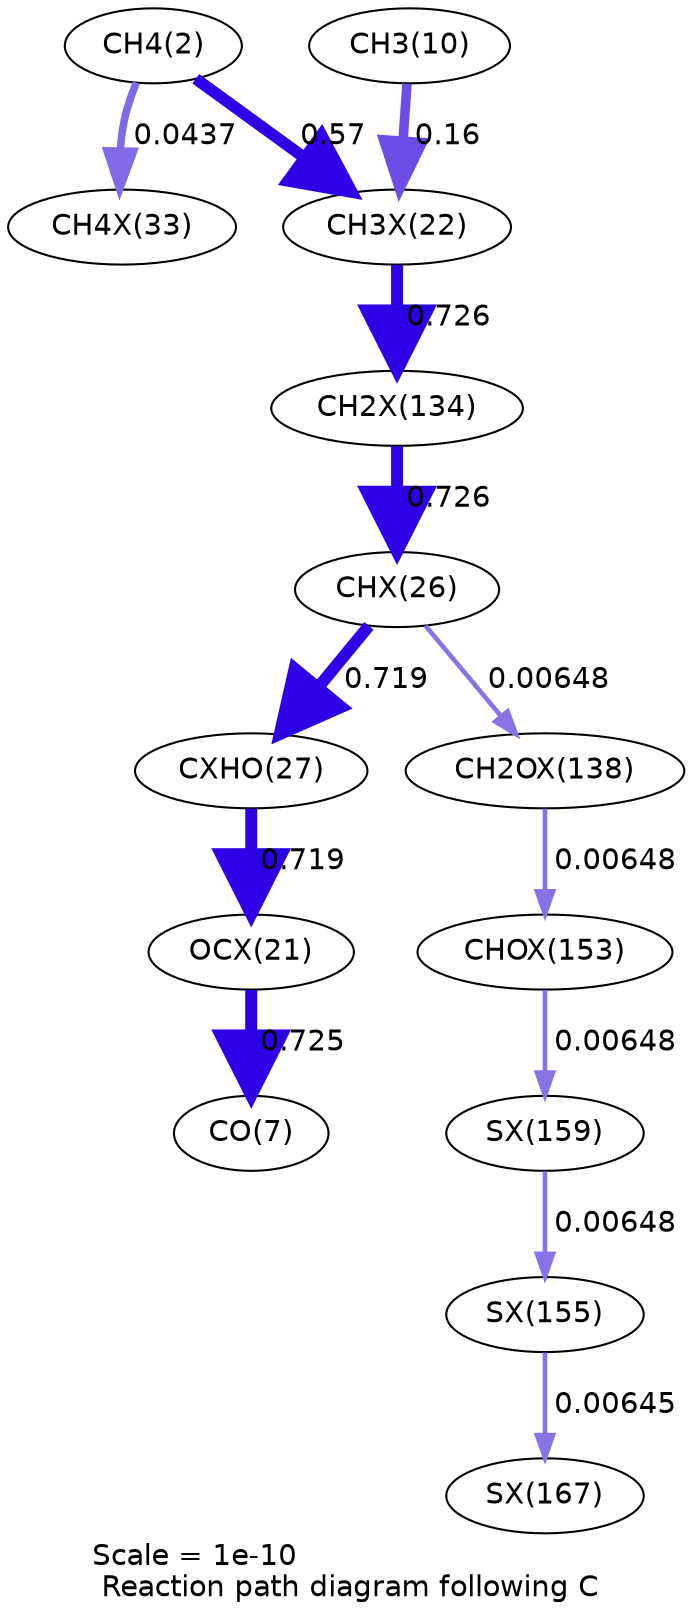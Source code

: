 digraph reaction_paths {
center=1;
s4 -> s31[fontname="Helvetica", penwidth=3.64, arrowsize=1.82, color="0.7, 0.544, 0.9"
, label=" 0.0437"];
s4 -> s26[fontname="Helvetica", penwidth=5.58, arrowsize=2.79, color="0.7, 1.07, 0.9"
, label=" 0.57"];
s12 -> s26[fontname="Helvetica", penwidth=4.61, arrowsize=2.31, color="0.7, 0.66, 0.9"
, label=" 0.16"];
s26 -> s40[fontname="Helvetica", penwidth=5.76, arrowsize=2.88, color="0.7, 1.23, 0.9"
, label=" 0.726"];
s40 -> s29[fontname="Helvetica", penwidth=5.76, arrowsize=2.88, color="0.7, 1.23, 0.9"
, label=" 0.726"];
s29 -> s30[fontname="Helvetica", penwidth=5.75, arrowsize=2.88, color="0.7, 1.22, 0.9"
, label=" 0.719"];
s29 -> s42[fontname="Helvetica", penwidth=2.2, arrowsize=1.1, color="0.7, 0.506, 0.9"
, label=" 0.00648"];
s30 -> s25[fontname="Helvetica", penwidth=5.75, arrowsize=2.88, color="0.7, 1.22, 0.9"
, label=" 0.719"];
s25 -> s9[fontname="Helvetica", penwidth=5.76, arrowsize=2.88, color="0.7, 1.22, 0.9"
, label=" 0.725"];
s42 -> s43[fontname="Helvetica", penwidth=2.2, arrowsize=1.1, color="0.7, 0.506, 0.9"
, label=" 0.00648"];
s43 -> s45[fontname="Helvetica", penwidth=2.2, arrowsize=1.1, color="0.7, 0.506, 0.9"
, label=" 0.00648"];
s45 -> s44[fontname="Helvetica", penwidth=2.2, arrowsize=1.1, color="0.7, 0.506, 0.9"
, label=" 0.00648"];
s44 -> s46[fontname="Helvetica", penwidth=2.19, arrowsize=1.1, color="0.7, 0.506, 0.9"
, label=" 0.00645"];
s4 [ fontname="Helvetica", label="CH4(2)"];
s9 [ fontname="Helvetica", label="CO(7)"];
s12 [ fontname="Helvetica", label="CH3(10)"];
s25 [ fontname="Helvetica", label="OCX(21)"];
s26 [ fontname="Helvetica", label="CH3X(22)"];
s29 [ fontname="Helvetica", label="CHX(26)"];
s30 [ fontname="Helvetica", label="CXHO(27)"];
s31 [ fontname="Helvetica", label="CH4X(33)"];
s40 [ fontname="Helvetica", label="CH2X(134)"];
s42 [ fontname="Helvetica", label="CH2OX(138)"];
s43 [ fontname="Helvetica", label="CHOX(153)"];
s44 [ fontname="Helvetica", label="SX(155)"];
s45 [ fontname="Helvetica", label="SX(159)"];
s46 [ fontname="Helvetica", label="SX(167)"];
 label = "Scale = 1e-10\l Reaction path diagram following C";
 fontname = "Helvetica";
}
